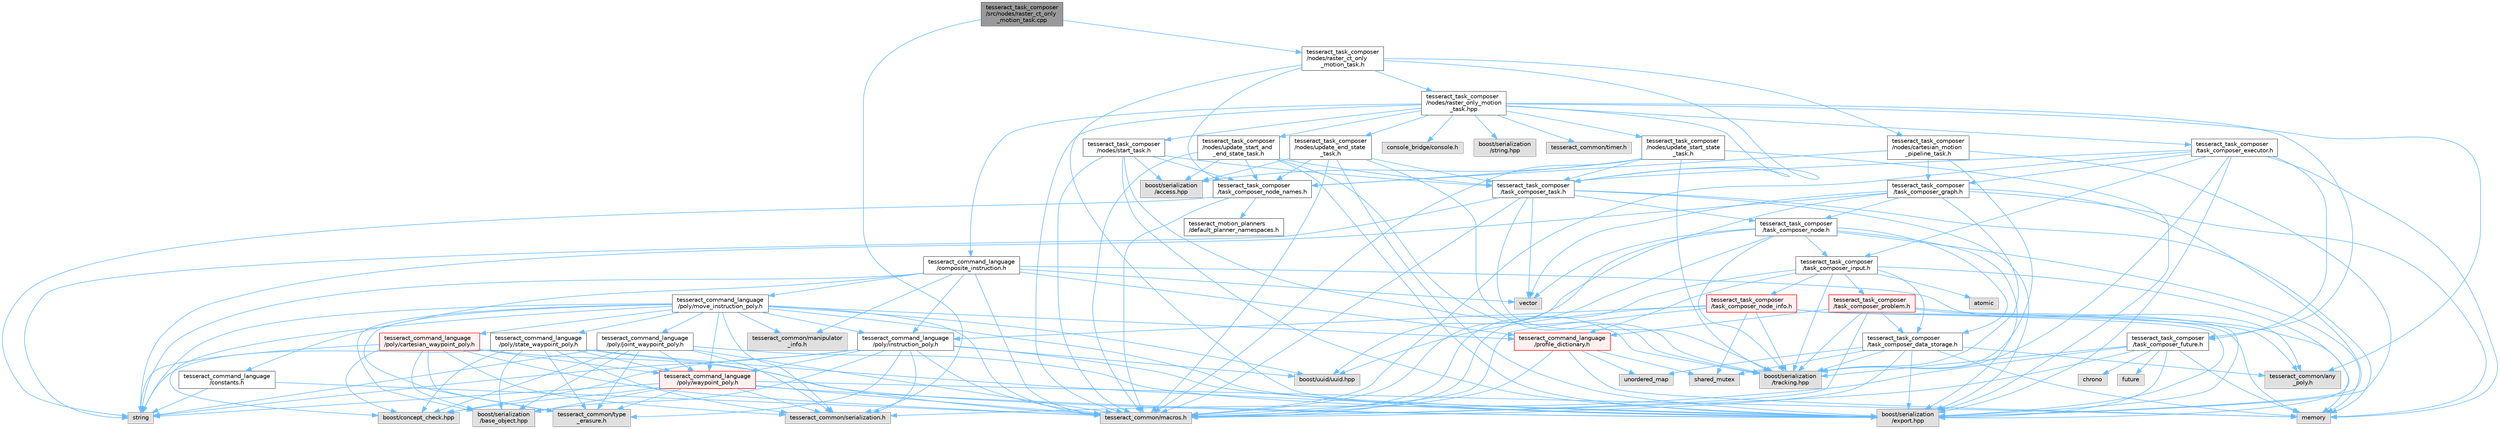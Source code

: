 digraph "tesseract_task_composer/src/nodes/raster_ct_only_motion_task.cpp"
{
 // LATEX_PDF_SIZE
  bgcolor="transparent";
  edge [fontname=Helvetica,fontsize=10,labelfontname=Helvetica,labelfontsize=10];
  node [fontname=Helvetica,fontsize=10,shape=box,height=0.2,width=0.4];
  Node1 [label="tesseract_task_composer\l/src/nodes/raster_ct_only\l_motion_task.cpp",height=0.2,width=0.4,color="gray40", fillcolor="grey60", style="filled", fontcolor="black",tooltip="Plans raster paths with cartesian transitions."];
  Node1 -> Node2 [color="steelblue1",style="solid"];
  Node2 [label="tesseract_task_composer\l/nodes/raster_ct_only\l_motion_task.h",height=0.2,width=0.4,color="grey40", fillcolor="white", style="filled",URL="$dc/df9/raster__ct__only__motion__task_8h.html",tooltip="Plans raster paths with cartesian transitions."];
  Node2 -> Node3 [color="steelblue1",style="solid"];
  Node3 [label="tesseract_task_composer\l/task_composer_task.h",height=0.2,width=0.4,color="grey40", fillcolor="white", style="filled",URL="$da/d71/task__composer__task_8h.html",tooltip="A task in the pipeline."];
  Node3 -> Node4 [color="steelblue1",style="solid"];
  Node4 [label="tesseract_common/macros.h",height=0.2,width=0.4,color="grey60", fillcolor="#E0E0E0", style="filled",tooltip=" "];
  Node3 -> Node5 [color="steelblue1",style="solid"];
  Node5 [label="string",height=0.2,width=0.4,color="grey60", fillcolor="#E0E0E0", style="filled",tooltip=" "];
  Node3 -> Node6 [color="steelblue1",style="solid"];
  Node6 [label="vector",height=0.2,width=0.4,color="grey60", fillcolor="#E0E0E0", style="filled",tooltip=" "];
  Node3 -> Node7 [color="steelblue1",style="solid"];
  Node7 [label="memory",height=0.2,width=0.4,color="grey60", fillcolor="#E0E0E0", style="filled",tooltip=" "];
  Node3 -> Node8 [color="steelblue1",style="solid"];
  Node8 [label="tesseract_task_composer\l/task_composer_node.h",height=0.2,width=0.4,color="grey40", fillcolor="white", style="filled",URL="$da/dbe/task__composer__node_8h.html",tooltip="A node in the pipeline."];
  Node8 -> Node4 [color="steelblue1",style="solid"];
  Node8 -> Node7 [color="steelblue1",style="solid"];
  Node8 -> Node6 [color="steelblue1",style="solid"];
  Node8 -> Node9 [color="steelblue1",style="solid"];
  Node9 [label="boost/uuid/uuid.hpp",height=0.2,width=0.4,color="grey60", fillcolor="#E0E0E0", style="filled",tooltip=" "];
  Node8 -> Node10 [color="steelblue1",style="solid"];
  Node10 [label="tesseract_task_composer\l/task_composer_input.h",height=0.2,width=0.4,color="grey40", fillcolor="white", style="filled",URL="$db/ddf/task__composer__input_8h.html",tooltip="The input data structure to the pipeline."];
  Node10 -> Node4 [color="steelblue1",style="solid"];
  Node10 -> Node11 [color="steelblue1",style="solid"];
  Node11 [label="atomic",height=0.2,width=0.4,color="grey60", fillcolor="#E0E0E0", style="filled",tooltip=" "];
  Node10 -> Node12 [color="steelblue1",style="solid"];
  Node12 [label="tesseract_command_language\l/profile_dictionary.h",height=0.2,width=0.4,color="red", fillcolor="#FFF0F0", style="filled",URL="$dd/dd6/profile__dictionary_8h.html",tooltip="This is a profile dictionary for storing all profiles."];
  Node12 -> Node4 [color="steelblue1",style="solid"];
  Node12 -> Node16 [color="steelblue1",style="solid"];
  Node16 [label="unordered_map",height=0.2,width=0.4,color="grey60", fillcolor="#E0E0E0", style="filled",tooltip=" "];
  Node12 -> Node7 [color="steelblue1",style="solid"];
  Node12 -> Node18 [color="steelblue1",style="solid"];
  Node18 [label="shared_mutex",height=0.2,width=0.4,color="grey60", fillcolor="#E0E0E0", style="filled",tooltip=" "];
  Node10 -> Node19 [color="steelblue1",style="solid"];
  Node19 [label="tesseract_task_composer\l/task_composer_data_storage.h",height=0.2,width=0.4,color="grey40", fillcolor="white", style="filled",URL="$dc/dc5/task__composer__data__storage_8h.html",tooltip="Data storage used when executing the pipeline."];
  Node19 -> Node4 [color="steelblue1",style="solid"];
  Node19 -> Node7 [color="steelblue1",style="solid"];
  Node19 -> Node16 [color="steelblue1",style="solid"];
  Node19 -> Node18 [color="steelblue1",style="solid"];
  Node19 -> Node20 [color="steelblue1",style="solid"];
  Node20 [label="tesseract_common/any\l_poly.h",height=0.2,width=0.4,color="grey60", fillcolor="#E0E0E0", style="filled",tooltip=" "];
  Node19 -> Node21 [color="steelblue1",style="solid"];
  Node21 [label="boost/serialization\l/export.hpp",height=0.2,width=0.4,color="grey60", fillcolor="#E0E0E0", style="filled",tooltip=" "];
  Node19 -> Node22 [color="steelblue1",style="solid"];
  Node22 [label="boost/serialization\l/tracking.hpp",height=0.2,width=0.4,color="grey60", fillcolor="#E0E0E0", style="filled",tooltip=" "];
  Node10 -> Node23 [color="steelblue1",style="solid"];
  Node23 [label="tesseract_task_composer\l/task_composer_node_info.h",height=0.2,width=0.4,color="red", fillcolor="#FFF0F0", style="filled",URL="$d7/d2c/task__composer__node__info_8h.html",tooltip="Task composer node info."];
  Node23 -> Node4 [color="steelblue1",style="solid"];
  Node23 -> Node7 [color="steelblue1",style="solid"];
  Node23 -> Node18 [color="steelblue1",style="solid"];
  Node23 -> Node9 [color="steelblue1",style="solid"];
  Node23 -> Node26 [color="steelblue1",style="solid"];
  Node26 [label="tesseract_command_language\l/poly/instruction_poly.h",height=0.2,width=0.4,color="grey40", fillcolor="white", style="filled",URL="$d1/db1/instruction__poly_8h.html",tooltip=" "];
  Node26 -> Node4 [color="steelblue1",style="solid"];
  Node26 -> Node5 [color="steelblue1",style="solid"];
  Node26 -> Node27 [color="steelblue1",style="solid"];
  Node27 [label="boost/serialization\l/base_object.hpp",height=0.2,width=0.4,color="grey60", fillcolor="#E0E0E0", style="filled",tooltip=" "];
  Node26 -> Node21 [color="steelblue1",style="solid"];
  Node26 -> Node28 [color="steelblue1",style="solid"];
  Node28 [label="boost/concept_check.hpp",height=0.2,width=0.4,color="grey60", fillcolor="#E0E0E0", style="filled",tooltip=" "];
  Node26 -> Node9 [color="steelblue1",style="solid"];
  Node26 -> Node29 [color="steelblue1",style="solid"];
  Node29 [label="tesseract_command_language\l/poly/waypoint_poly.h",height=0.2,width=0.4,color="red", fillcolor="#FFF0F0", style="filled",URL="$d3/dc4/waypoint__poly_8h.html",tooltip=" "];
  Node29 -> Node4 [color="steelblue1",style="solid"];
  Node29 -> Node7 [color="steelblue1",style="solid"];
  Node29 -> Node5 [color="steelblue1",style="solid"];
  Node29 -> Node27 [color="steelblue1",style="solid"];
  Node29 -> Node21 [color="steelblue1",style="solid"];
  Node29 -> Node28 [color="steelblue1",style="solid"];
  Node29 -> Node30 [color="steelblue1",style="solid"];
  Node30 [label="tesseract_common/serialization.h",height=0.2,width=0.4,color="grey60", fillcolor="#E0E0E0", style="filled",tooltip=" "];
  Node29 -> Node31 [color="steelblue1",style="solid"];
  Node31 [label="tesseract_common/type\l_erasure.h",height=0.2,width=0.4,color="grey60", fillcolor="#E0E0E0", style="filled",tooltip=" "];
  Node26 -> Node30 [color="steelblue1",style="solid"];
  Node26 -> Node31 [color="steelblue1",style="solid"];
  Node23 -> Node20 [color="steelblue1",style="solid"];
  Node23 -> Node21 [color="steelblue1",style="solid"];
  Node23 -> Node22 [color="steelblue1",style="solid"];
  Node10 -> Node32 [color="steelblue1",style="solid"];
  Node32 [label="tesseract_task_composer\l/task_composer_problem.h",height=0.2,width=0.4,color="red", fillcolor="#FFF0F0", style="filled",URL="$d7/d6d/task__composer__problem_8h.html",tooltip="A task composer server problem."];
  Node32 -> Node4 [color="steelblue1",style="solid"];
  Node32 -> Node7 [color="steelblue1",style="solid"];
  Node32 -> Node12 [color="steelblue1",style="solid"];
  Node32 -> Node19 [color="steelblue1",style="solid"];
  Node32 -> Node21 [color="steelblue1",style="solid"];
  Node32 -> Node22 [color="steelblue1",style="solid"];
  Node10 -> Node21 [color="steelblue1",style="solid"];
  Node10 -> Node22 [color="steelblue1",style="solid"];
  Node8 -> Node19 [color="steelblue1",style="solid"];
  Node8 -> Node21 [color="steelblue1",style="solid"];
  Node8 -> Node22 [color="steelblue1",style="solid"];
  Node3 -> Node21 [color="steelblue1",style="solid"];
  Node3 -> Node22 [color="steelblue1",style="solid"];
  Node2 -> Node33 [color="steelblue1",style="solid"];
  Node33 [label="tesseract_task_composer\l/task_composer_node_names.h",height=0.2,width=0.4,color="grey40", fillcolor="white", style="filled",URL="$d3/da7/task__composer__node__names_8h.html",tooltip="Contains default node names."];
  Node33 -> Node4 [color="steelblue1",style="solid"];
  Node33 -> Node5 [color="steelblue1",style="solid"];
  Node33 -> Node34 [color="steelblue1",style="solid"];
  Node34 [label="tesseract_motion_planners\l/default_planner_namespaces.h",height=0.2,width=0.4,color="grey40", fillcolor="white", style="filled",URL="$de/d3a/default__planner__namespaces_8h.html",tooltip="A collection of motion planner profile namespaces."];
  Node2 -> Node35 [color="steelblue1",style="solid"];
  Node35 [label="tesseract_task_composer\l/nodes/raster_only_motion\l_task.hpp",height=0.2,width=0.4,color="grey40", fillcolor="white", style="filled",URL="$d8/dfe/raster__only__motion__task_8hpp.html",tooltip=" "];
  Node35 -> Node4 [color="steelblue1",style="solid"];
  Node35 -> Node36 [color="steelblue1",style="solid"];
  Node36 [label="console_bridge/console.h",height=0.2,width=0.4,color="grey60", fillcolor="#E0E0E0", style="filled",tooltip=" "];
  Node35 -> Node37 [color="steelblue1",style="solid"];
  Node37 [label="boost/serialization\l/string.hpp",height=0.2,width=0.4,color="grey60", fillcolor="#E0E0E0", style="filled",tooltip=" "];
  Node35 -> Node38 [color="steelblue1",style="solid"];
  Node38 [label="tesseract_common/timer.h",height=0.2,width=0.4,color="grey60", fillcolor="#E0E0E0", style="filled",tooltip=" "];
  Node35 -> Node3 [color="steelblue1",style="solid"];
  Node35 -> Node20 [color="steelblue1",style="solid"];
  Node35 -> Node39 [color="steelblue1",style="solid"];
  Node39 [label="tesseract_task_composer\l/task_composer_future.h",height=0.2,width=0.4,color="grey40", fillcolor="white", style="filled",URL="$dc/d59/task__composer__future_8h.html",tooltip="A task composer future."];
  Node39 -> Node4 [color="steelblue1",style="solid"];
  Node39 -> Node40 [color="steelblue1",style="solid"];
  Node40 [label="chrono",height=0.2,width=0.4,color="grey60", fillcolor="#E0E0E0", style="filled",tooltip=" "];
  Node39 -> Node41 [color="steelblue1",style="solid"];
  Node41 [label="future",height=0.2,width=0.4,color="grey60", fillcolor="#E0E0E0", style="filled",tooltip=" "];
  Node39 -> Node7 [color="steelblue1",style="solid"];
  Node39 -> Node30 [color="steelblue1",style="solid"];
  Node39 -> Node21 [color="steelblue1",style="solid"];
  Node39 -> Node22 [color="steelblue1",style="solid"];
  Node35 -> Node42 [color="steelblue1",style="solid"];
  Node42 [label="tesseract_task_composer\l/task_composer_executor.h",height=0.2,width=0.4,color="grey40", fillcolor="white", style="filled",URL="$d6/dab/task__composer__executor_8h.html",tooltip="The executor for executing task graphs."];
  Node42 -> Node4 [color="steelblue1",style="solid"];
  Node42 -> Node7 [color="steelblue1",style="solid"];
  Node42 -> Node43 [color="steelblue1",style="solid"];
  Node43 [label="tesseract_task_composer\l/task_composer_graph.h",height=0.2,width=0.4,color="grey40", fillcolor="white", style="filled",URL="$d4/d58/task__composer__graph_8h.html",tooltip="A task graph."];
  Node43 -> Node4 [color="steelblue1",style="solid"];
  Node43 -> Node5 [color="steelblue1",style="solid"];
  Node43 -> Node6 [color="steelblue1",style="solid"];
  Node43 -> Node7 [color="steelblue1",style="solid"];
  Node43 -> Node8 [color="steelblue1",style="solid"];
  Node43 -> Node21 [color="steelblue1",style="solid"];
  Node43 -> Node22 [color="steelblue1",style="solid"];
  Node42 -> Node3 [color="steelblue1",style="solid"];
  Node42 -> Node10 [color="steelblue1",style="solid"];
  Node42 -> Node39 [color="steelblue1",style="solid"];
  Node42 -> Node21 [color="steelblue1",style="solid"];
  Node42 -> Node22 [color="steelblue1",style="solid"];
  Node35 -> Node44 [color="steelblue1",style="solid"];
  Node44 [label="tesseract_task_composer\l/nodes/start_task.h",height=0.2,width=0.4,color="grey40", fillcolor="white", style="filled",URL="$d2/d48/start__task_8h.html",tooltip=" "];
  Node44 -> Node4 [color="steelblue1",style="solid"];
  Node44 -> Node45 [color="steelblue1",style="solid"];
  Node45 [label="boost/serialization\l/access.hpp",height=0.2,width=0.4,color="grey60", fillcolor="#E0E0E0", style="filled",tooltip=" "];
  Node44 -> Node3 [color="steelblue1",style="solid"];
  Node44 -> Node33 [color="steelblue1",style="solid"];
  Node44 -> Node21 [color="steelblue1",style="solid"];
  Node44 -> Node22 [color="steelblue1",style="solid"];
  Node35 -> Node46 [color="steelblue1",style="solid"];
  Node46 [label="tesseract_task_composer\l/nodes/update_start_and\l_end_state_task.h",height=0.2,width=0.4,color="grey40", fillcolor="white", style="filled",URL="$da/d4e/update__start__and__end__state__task_8h.html",tooltip=" "];
  Node46 -> Node4 [color="steelblue1",style="solid"];
  Node46 -> Node45 [color="steelblue1",style="solid"];
  Node46 -> Node3 [color="steelblue1",style="solid"];
  Node46 -> Node33 [color="steelblue1",style="solid"];
  Node46 -> Node21 [color="steelblue1",style="solid"];
  Node46 -> Node22 [color="steelblue1",style="solid"];
  Node35 -> Node47 [color="steelblue1",style="solid"];
  Node47 [label="tesseract_task_composer\l/nodes/update_end_state\l_task.h",height=0.2,width=0.4,color="grey40", fillcolor="white", style="filled",URL="$d4/d1c/update__end__state__task_8h.html",tooltip=" "];
  Node47 -> Node4 [color="steelblue1",style="solid"];
  Node47 -> Node45 [color="steelblue1",style="solid"];
  Node47 -> Node3 [color="steelblue1",style="solid"];
  Node47 -> Node33 [color="steelblue1",style="solid"];
  Node47 -> Node21 [color="steelblue1",style="solid"];
  Node47 -> Node22 [color="steelblue1",style="solid"];
  Node35 -> Node48 [color="steelblue1",style="solid"];
  Node48 [label="tesseract_task_composer\l/nodes/update_start_state\l_task.h",height=0.2,width=0.4,color="grey40", fillcolor="white", style="filled",URL="$d8/db2/update__start__state__task_8h.html",tooltip=" "];
  Node48 -> Node4 [color="steelblue1",style="solid"];
  Node48 -> Node45 [color="steelblue1",style="solid"];
  Node48 -> Node3 [color="steelblue1",style="solid"];
  Node48 -> Node33 [color="steelblue1",style="solid"];
  Node48 -> Node21 [color="steelblue1",style="solid"];
  Node48 -> Node22 [color="steelblue1",style="solid"];
  Node35 -> Node49 [color="steelblue1",style="solid"];
  Node49 [label="tesseract_command_language\l/composite_instruction.h",height=0.2,width=0.4,color="grey40", fillcolor="white", style="filled",URL="$d5/df7/composite__instruction_8h.html",tooltip=" "];
  Node49 -> Node4 [color="steelblue1",style="solid"];
  Node49 -> Node6 [color="steelblue1",style="solid"];
  Node49 -> Node5 [color="steelblue1",style="solid"];
  Node49 -> Node26 [color="steelblue1",style="solid"];
  Node49 -> Node50 [color="steelblue1",style="solid"];
  Node50 [label="tesseract_command_language\l/poly/move_instruction_poly.h",height=0.2,width=0.4,color="grey40", fillcolor="white", style="filled",URL="$dc/df1/move__instruction__poly_8h.html",tooltip="The move instruction interface."];
  Node50 -> Node4 [color="steelblue1",style="solid"];
  Node50 -> Node5 [color="steelblue1",style="solid"];
  Node50 -> Node27 [color="steelblue1",style="solid"];
  Node50 -> Node21 [color="steelblue1",style="solid"];
  Node50 -> Node28 [color="steelblue1",style="solid"];
  Node50 -> Node9 [color="steelblue1",style="solid"];
  Node50 -> Node26 [color="steelblue1",style="solid"];
  Node50 -> Node51 [color="steelblue1",style="solid"];
  Node51 [label="tesseract_command_language\l/poly/cartesian_waypoint_poly.h",height=0.2,width=0.4,color="red", fillcolor="#FFF0F0", style="filled",URL="$d7/df9/cartesian__waypoint__poly_8h.html",tooltip="The cartesian waypoint interface."];
  Node51 -> Node4 [color="steelblue1",style="solid"];
  Node51 -> Node5 [color="steelblue1",style="solid"];
  Node51 -> Node27 [color="steelblue1",style="solid"];
  Node51 -> Node21 [color="steelblue1",style="solid"];
  Node51 -> Node28 [color="steelblue1",style="solid"];
  Node51 -> Node29 [color="steelblue1",style="solid"];
  Node51 -> Node30 [color="steelblue1",style="solid"];
  Node51 -> Node31 [color="steelblue1",style="solid"];
  Node50 -> Node53 [color="steelblue1",style="solid"];
  Node53 [label="tesseract_command_language\l/poly/joint_waypoint_poly.h",height=0.2,width=0.4,color="grey40", fillcolor="white", style="filled",URL="$d1/d66/joint__waypoint__poly_8h.html",tooltip="The joint waypoint interface."];
  Node53 -> Node4 [color="steelblue1",style="solid"];
  Node53 -> Node5 [color="steelblue1",style="solid"];
  Node53 -> Node27 [color="steelblue1",style="solid"];
  Node53 -> Node21 [color="steelblue1",style="solid"];
  Node53 -> Node28 [color="steelblue1",style="solid"];
  Node53 -> Node29 [color="steelblue1",style="solid"];
  Node53 -> Node30 [color="steelblue1",style="solid"];
  Node53 -> Node31 [color="steelblue1",style="solid"];
  Node50 -> Node54 [color="steelblue1",style="solid"];
  Node54 [label="tesseract_command_language\l/poly/state_waypoint_poly.h",height=0.2,width=0.4,color="grey40", fillcolor="white", style="filled",URL="$d7/d22/state__waypoint__poly_8h.html",tooltip="The state waypoint interface."];
  Node54 -> Node4 [color="steelblue1",style="solid"];
  Node54 -> Node5 [color="steelblue1",style="solid"];
  Node54 -> Node27 [color="steelblue1",style="solid"];
  Node54 -> Node21 [color="steelblue1",style="solid"];
  Node54 -> Node28 [color="steelblue1",style="solid"];
  Node54 -> Node29 [color="steelblue1",style="solid"];
  Node54 -> Node30 [color="steelblue1",style="solid"];
  Node54 -> Node31 [color="steelblue1",style="solid"];
  Node50 -> Node29 [color="steelblue1",style="solid"];
  Node50 -> Node12 [color="steelblue1",style="solid"];
  Node50 -> Node55 [color="steelblue1",style="solid"];
  Node55 [label="tesseract_common/manipulator\l_info.h",height=0.2,width=0.4,color="grey60", fillcolor="#E0E0E0", style="filled",tooltip=" "];
  Node50 -> Node30 [color="steelblue1",style="solid"];
  Node50 -> Node31 [color="steelblue1",style="solid"];
  Node49 -> Node56 [color="steelblue1",style="solid"];
  Node56 [label="tesseract_command_language\l/constants.h",height=0.2,width=0.4,color="grey40", fillcolor="white", style="filled",URL="$d2/d6f/constants_8h.html",tooltip="Containst Tesseract Command Language constants."];
  Node56 -> Node4 [color="steelblue1",style="solid"];
  Node56 -> Node5 [color="steelblue1",style="solid"];
  Node49 -> Node12 [color="steelblue1",style="solid"];
  Node49 -> Node55 [color="steelblue1",style="solid"];
  Node49 -> Node20 [color="steelblue1",style="solid"];
  Node2 -> Node57 [color="steelblue1",style="solid"];
  Node57 [label="tesseract_task_composer\l/nodes/cartesian_motion\l_pipeline_task.h",height=0.2,width=0.4,color="grey40", fillcolor="white", style="filled",URL="$d2/ded/cartesian__motion__pipeline__task_8h.html",tooltip="Cartesian motion planning pipeline."];
  Node57 -> Node43 [color="steelblue1",style="solid"];
  Node57 -> Node33 [color="steelblue1",style="solid"];
  Node57 -> Node21 [color="steelblue1",style="solid"];
  Node57 -> Node22 [color="steelblue1",style="solid"];
  Node2 -> Node21 [color="steelblue1",style="solid"];
  Node1 -> Node30 [color="steelblue1",style="solid"];
}
